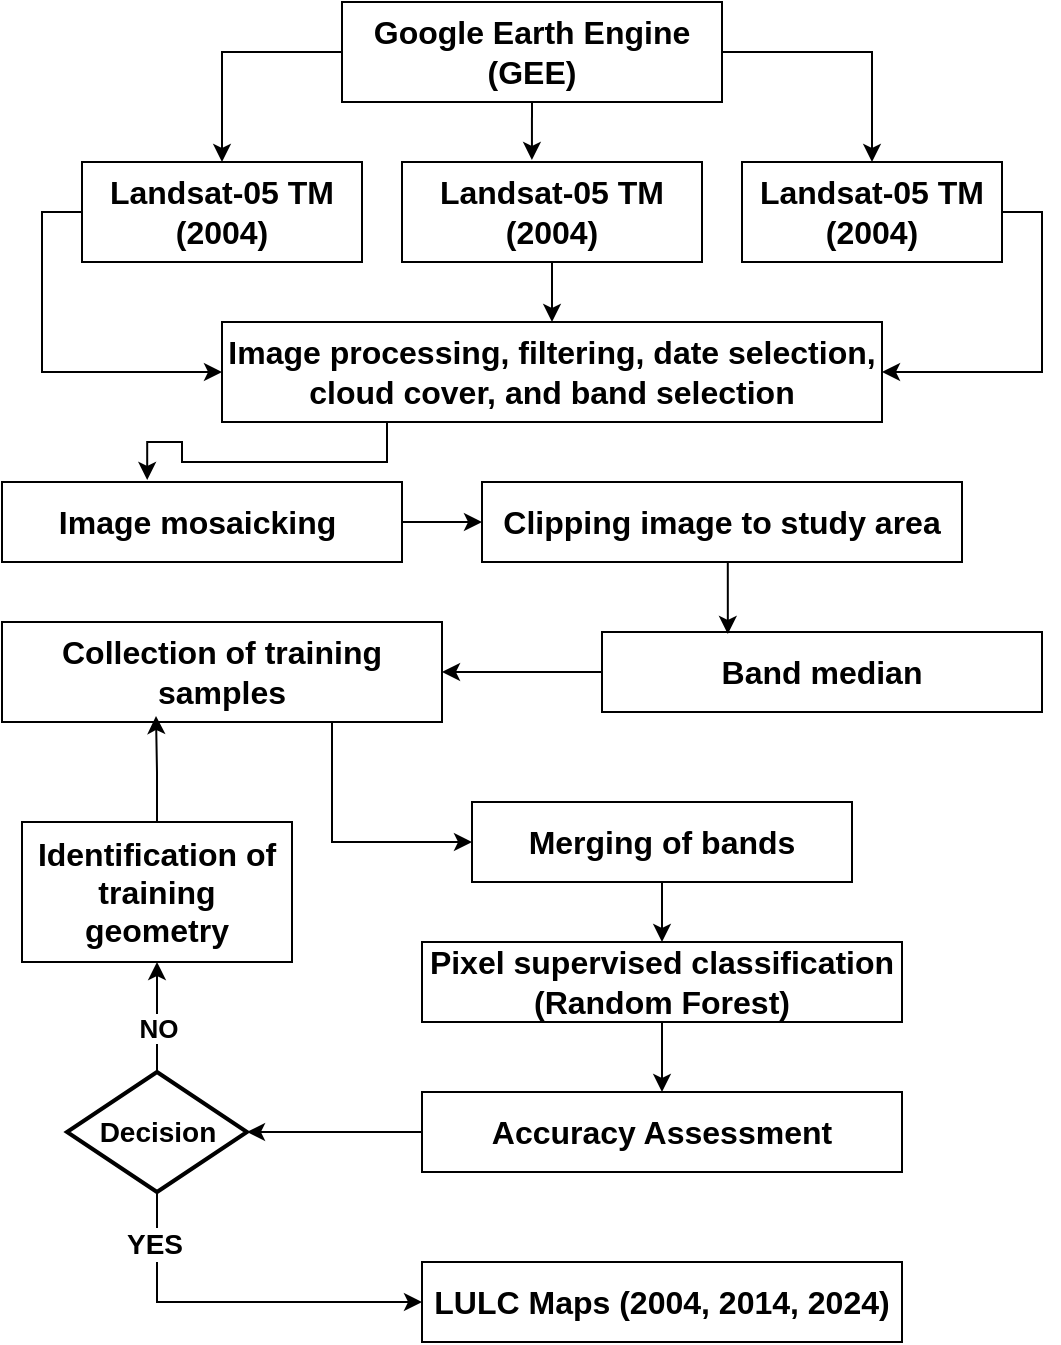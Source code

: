 <mxfile version="27.2.0">
  <diagram name="Page-1" id="bkbml11WEsmU4Ul7aOmc">
    <mxGraphModel dx="872" dy="439" grid="1" gridSize="10" guides="1" tooltips="1" connect="1" arrows="1" fold="1" page="1" pageScale="1" pageWidth="827" pageHeight="1169" math="0" shadow="0">
      <root>
        <mxCell id="0" />
        <mxCell id="1" parent="0" />
        <mxCell id="v_S5VonyDdlzh0pliYqW-7" style="edgeStyle=orthogonalEdgeStyle;rounded=0;orthogonalLoop=1;jettySize=auto;html=1;exitX=1;exitY=0.5;exitDx=0;exitDy=0;" parent="1" source="v_S5VonyDdlzh0pliYqW-1" target="v_S5VonyDdlzh0pliYqW-5" edge="1">
          <mxGeometry relative="1" as="geometry" />
        </mxCell>
        <mxCell id="v_S5VonyDdlzh0pliYqW-8" style="edgeStyle=orthogonalEdgeStyle;rounded=0;orthogonalLoop=1;jettySize=auto;html=1;exitX=0;exitY=0.5;exitDx=0;exitDy=0;entryX=0.5;entryY=0;entryDx=0;entryDy=0;" parent="1" source="v_S5VonyDdlzh0pliYqW-1" target="v_S5VonyDdlzh0pliYqW-3" edge="1">
          <mxGeometry relative="1" as="geometry" />
        </mxCell>
        <mxCell id="v_S5VonyDdlzh0pliYqW-1" value="&lt;b&gt;&lt;font style=&quot;font-size: 16px;&quot;&gt;Google Earth Engine (GEE)&lt;/font&gt;&lt;/b&gt;" style="rounded=0;whiteSpace=wrap;html=1;" parent="1" vertex="1">
          <mxGeometry x="260" y="40" width="190" height="50" as="geometry" />
        </mxCell>
        <mxCell id="v_S5VonyDdlzh0pliYqW-10" style="edgeStyle=orthogonalEdgeStyle;rounded=0;orthogonalLoop=1;jettySize=auto;html=1;exitX=0;exitY=0.5;exitDx=0;exitDy=0;entryX=0;entryY=0.5;entryDx=0;entryDy=0;" parent="1" source="v_S5VonyDdlzh0pliYqW-3" target="v_S5VonyDdlzh0pliYqW-9" edge="1">
          <mxGeometry relative="1" as="geometry" />
        </mxCell>
        <mxCell id="v_S5VonyDdlzh0pliYqW-3" value="&lt;b&gt;&lt;font style=&quot;font-size: 16px;&quot;&gt;Landsat-05 TM&lt;br&gt;(2004)&lt;/font&gt;&lt;/b&gt;" style="rounded=0;whiteSpace=wrap;html=1;" parent="1" vertex="1">
          <mxGeometry x="130" y="120" width="140" height="50" as="geometry" />
        </mxCell>
        <mxCell id="v_S5VonyDdlzh0pliYqW-11" style="edgeStyle=orthogonalEdgeStyle;rounded=0;orthogonalLoop=1;jettySize=auto;html=1;exitX=0.5;exitY=1;exitDx=0;exitDy=0;entryX=0.5;entryY=0;entryDx=0;entryDy=0;" parent="1" source="v_S5VonyDdlzh0pliYqW-4" target="v_S5VonyDdlzh0pliYqW-9" edge="1">
          <mxGeometry relative="1" as="geometry" />
        </mxCell>
        <mxCell id="v_S5VonyDdlzh0pliYqW-4" value="&lt;b&gt;&lt;font style=&quot;font-size: 16px;&quot;&gt;Landsat-05 TM&lt;br&gt;(2004)&lt;/font&gt;&lt;/b&gt;" style="rounded=0;whiteSpace=wrap;html=1;" parent="1" vertex="1">
          <mxGeometry x="290" y="120" width="150" height="50" as="geometry" />
        </mxCell>
        <mxCell id="v_S5VonyDdlzh0pliYqW-12" style="edgeStyle=orthogonalEdgeStyle;rounded=0;orthogonalLoop=1;jettySize=auto;html=1;exitX=1;exitY=0.5;exitDx=0;exitDy=0;entryX=1;entryY=0.5;entryDx=0;entryDy=0;" parent="1" source="v_S5VonyDdlzh0pliYqW-5" target="v_S5VonyDdlzh0pliYqW-9" edge="1">
          <mxGeometry relative="1" as="geometry" />
        </mxCell>
        <mxCell id="v_S5VonyDdlzh0pliYqW-5" value="&lt;b&gt;&lt;font style=&quot;font-size: 16px;&quot;&gt;Landsat-05 TM&lt;br&gt;(2004)&lt;/font&gt;&lt;/b&gt;" style="rounded=0;whiteSpace=wrap;html=1;" parent="1" vertex="1">
          <mxGeometry x="460" y="120" width="130" height="50" as="geometry" />
        </mxCell>
        <mxCell id="v_S5VonyDdlzh0pliYqW-6" style="edgeStyle=orthogonalEdgeStyle;rounded=0;orthogonalLoop=1;jettySize=auto;html=1;exitX=0.5;exitY=1;exitDx=0;exitDy=0;entryX=0.433;entryY=-0.02;entryDx=0;entryDy=0;entryPerimeter=0;" parent="1" source="v_S5VonyDdlzh0pliYqW-1" target="v_S5VonyDdlzh0pliYqW-4" edge="1">
          <mxGeometry relative="1" as="geometry" />
        </mxCell>
        <mxCell id="v_S5VonyDdlzh0pliYqW-9" value="&lt;b&gt;&lt;font style=&quot;font-size: 16px;&quot;&gt;Image processing, filtering, date selection, cloud cover, and band selection&lt;/font&gt;&lt;/b&gt;" style="rounded=0;whiteSpace=wrap;html=1;" parent="1" vertex="1">
          <mxGeometry x="200" y="200" width="330" height="50" as="geometry" />
        </mxCell>
        <mxCell id="v_S5VonyDdlzh0pliYqW-20" style="edgeStyle=orthogonalEdgeStyle;rounded=0;orthogonalLoop=1;jettySize=auto;html=1;exitX=1;exitY=0.5;exitDx=0;exitDy=0;entryX=0;entryY=0.5;entryDx=0;entryDy=0;" parent="1" source="v_S5VonyDdlzh0pliYqW-13" target="v_S5VonyDdlzh0pliYqW-14" edge="1">
          <mxGeometry relative="1" as="geometry" />
        </mxCell>
        <mxCell id="v_S5VonyDdlzh0pliYqW-13" value="&lt;span style=&quot;font-size: 16px;&quot;&gt;&lt;b&gt;Image mosaicking&amp;nbsp;&lt;/b&gt;&lt;/span&gt;" style="rounded=0;whiteSpace=wrap;html=1;" parent="1" vertex="1">
          <mxGeometry x="90" y="280" width="200" height="40" as="geometry" />
        </mxCell>
        <mxCell id="v_S5VonyDdlzh0pliYqW-14" value="&lt;span style=&quot;font-size: 16px;&quot;&gt;&lt;b&gt;Clipping image to study area&lt;/b&gt;&lt;/span&gt;" style="rounded=0;whiteSpace=wrap;html=1;" parent="1" vertex="1">
          <mxGeometry x="330" y="280" width="240" height="40" as="geometry" />
        </mxCell>
        <mxCell id="v_S5VonyDdlzh0pliYqW-23" style="edgeStyle=orthogonalEdgeStyle;rounded=0;orthogonalLoop=1;jettySize=auto;html=1;exitX=0;exitY=0.5;exitDx=0;exitDy=0;entryX=1;entryY=0.5;entryDx=0;entryDy=0;" parent="1" source="v_S5VonyDdlzh0pliYqW-15" target="v_S5VonyDdlzh0pliYqW-16" edge="1">
          <mxGeometry relative="1" as="geometry" />
        </mxCell>
        <mxCell id="v_S5VonyDdlzh0pliYqW-15" value="&lt;span style=&quot;font-size: 16px;&quot;&gt;&lt;b&gt;Band median&lt;/b&gt;&lt;/span&gt;" style="rounded=0;whiteSpace=wrap;html=1;" parent="1" vertex="1">
          <mxGeometry x="390" y="355" width="220" height="40" as="geometry" />
        </mxCell>
        <mxCell id="S091G2MCqINUJ3p7p08H-8" style="edgeStyle=orthogonalEdgeStyle;rounded=0;orthogonalLoop=1;jettySize=auto;html=1;exitX=0.75;exitY=1;exitDx=0;exitDy=0;entryX=0;entryY=0.5;entryDx=0;entryDy=0;" edge="1" parent="1" source="v_S5VonyDdlzh0pliYqW-16" target="v_S5VonyDdlzh0pliYqW-17">
          <mxGeometry relative="1" as="geometry" />
        </mxCell>
        <mxCell id="v_S5VonyDdlzh0pliYqW-16" value="&lt;span style=&quot;font-size: 16px;&quot;&gt;&lt;b&gt;Collection of training samples&lt;/b&gt;&lt;/span&gt;" style="rounded=0;whiteSpace=wrap;html=1;" parent="1" vertex="1">
          <mxGeometry x="90" y="350" width="220" height="50" as="geometry" />
        </mxCell>
        <mxCell id="S091G2MCqINUJ3p7p08H-9" style="edgeStyle=orthogonalEdgeStyle;rounded=0;orthogonalLoop=1;jettySize=auto;html=1;exitX=0.5;exitY=1;exitDx=0;exitDy=0;entryX=0.5;entryY=0;entryDx=0;entryDy=0;" edge="1" parent="1" source="v_S5VonyDdlzh0pliYqW-17" target="v_S5VonyDdlzh0pliYqW-18">
          <mxGeometry relative="1" as="geometry" />
        </mxCell>
        <mxCell id="v_S5VonyDdlzh0pliYqW-17" value="&lt;span style=&quot;font-size: 16px;&quot;&gt;&lt;b&gt;Merging of bands&lt;/b&gt;&lt;/span&gt;" style="rounded=0;whiteSpace=wrap;html=1;" parent="1" vertex="1">
          <mxGeometry x="325" y="440" width="190" height="40" as="geometry" />
        </mxCell>
        <mxCell id="v_S5VonyDdlzh0pliYqW-38" style="edgeStyle=orthogonalEdgeStyle;rounded=0;orthogonalLoop=1;jettySize=auto;html=1;exitX=0.5;exitY=1;exitDx=0;exitDy=0;entryX=0.5;entryY=0;entryDx=0;entryDy=0;" parent="1" source="v_S5VonyDdlzh0pliYqW-18" target="v_S5VonyDdlzh0pliYqW-27" edge="1">
          <mxGeometry relative="1" as="geometry" />
        </mxCell>
        <mxCell id="v_S5VonyDdlzh0pliYqW-18" value="&lt;span style=&quot;font-size: 16px;&quot;&gt;&lt;b&gt;Pixel supervised classification&lt;/b&gt;&lt;/span&gt;&lt;div&gt;&lt;span style=&quot;font-size: 16px;&quot;&gt;&lt;b&gt;(Random Forest)&lt;/b&gt;&lt;/span&gt;&lt;/div&gt;" style="rounded=0;whiteSpace=wrap;html=1;" parent="1" vertex="1">
          <mxGeometry x="300" y="510" width="240" height="40" as="geometry" />
        </mxCell>
        <mxCell id="v_S5VonyDdlzh0pliYqW-19" style="edgeStyle=orthogonalEdgeStyle;rounded=0;orthogonalLoop=1;jettySize=auto;html=1;exitX=0.25;exitY=1;exitDx=0;exitDy=0;entryX=0.363;entryY=-0.025;entryDx=0;entryDy=0;entryPerimeter=0;" parent="1" source="v_S5VonyDdlzh0pliYqW-9" target="v_S5VonyDdlzh0pliYqW-13" edge="1">
          <mxGeometry relative="1" as="geometry" />
        </mxCell>
        <mxCell id="v_S5VonyDdlzh0pliYqW-33" style="edgeStyle=orthogonalEdgeStyle;rounded=0;orthogonalLoop=1;jettySize=auto;html=1;exitX=0.5;exitY=1;exitDx=0;exitDy=0;exitPerimeter=0;entryX=0;entryY=0.5;entryDx=0;entryDy=0;" parent="1" source="v_S5VonyDdlzh0pliYqW-26" target="v_S5VonyDdlzh0pliYqW-30" edge="1">
          <mxGeometry relative="1" as="geometry" />
        </mxCell>
        <mxCell id="v_S5VonyDdlzh0pliYqW-34" value="&lt;font style=&quot;font-size: 14px;&quot;&gt;&lt;b&gt;YES&lt;/b&gt;&lt;/font&gt;" style="edgeLabel;html=1;align=center;verticalAlign=middle;resizable=0;points=[];" parent="v_S5VonyDdlzh0pliYqW-33" vertex="1" connectable="0">
          <mxGeometry x="-0.721" y="-2" relative="1" as="geometry">
            <mxPoint as="offset" />
          </mxGeometry>
        </mxCell>
        <mxCell id="S091G2MCqINUJ3p7p08H-3" style="edgeStyle=orthogonalEdgeStyle;rounded=0;orthogonalLoop=1;jettySize=auto;html=1;exitX=0.5;exitY=0;exitDx=0;exitDy=0;exitPerimeter=0;entryX=0.5;entryY=1;entryDx=0;entryDy=0;" edge="1" parent="1" source="v_S5VonyDdlzh0pliYqW-26" target="S091G2MCqINUJ3p7p08H-1">
          <mxGeometry relative="1" as="geometry" />
        </mxCell>
        <mxCell id="S091G2MCqINUJ3p7p08H-4" value="&lt;b&gt;&lt;font style=&quot;font-size: 13px;&quot;&gt;NO&lt;/font&gt;&lt;/b&gt;" style="edgeLabel;html=1;align=center;verticalAlign=middle;resizable=0;points=[];" vertex="1" connectable="0" parent="S091G2MCqINUJ3p7p08H-3">
          <mxGeometry x="-0.2" y="1" relative="1" as="geometry">
            <mxPoint x="1" as="offset" />
          </mxGeometry>
        </mxCell>
        <mxCell id="v_S5VonyDdlzh0pliYqW-26" value="&lt;b&gt;&lt;font style=&quot;font-size: 14px;&quot;&gt;Decision&lt;/font&gt;&lt;/b&gt;" style="strokeWidth=2;html=1;shape=mxgraph.flowchart.decision;whiteSpace=wrap;" parent="1" vertex="1">
          <mxGeometry x="122.5" y="575" width="90" height="60" as="geometry" />
        </mxCell>
        <mxCell id="v_S5VonyDdlzh0pliYqW-27" value="&lt;span style=&quot;font-size: 16px;&quot;&gt;&lt;b&gt;Accuracy Assessment&lt;/b&gt;&lt;/span&gt;" style="rounded=0;whiteSpace=wrap;html=1;" parent="1" vertex="1">
          <mxGeometry x="300" y="585" width="240" height="40" as="geometry" />
        </mxCell>
        <mxCell id="v_S5VonyDdlzh0pliYqW-30" value="&lt;span style=&quot;font-size: 16px;&quot;&gt;&lt;b&gt;LULC Maps (2004, 2014, 2024)&lt;/b&gt;&lt;/span&gt;" style="rounded=0;whiteSpace=wrap;html=1;" parent="1" vertex="1">
          <mxGeometry x="300" y="670" width="240" height="40" as="geometry" />
        </mxCell>
        <mxCell id="v_S5VonyDdlzh0pliYqW-31" style="edgeStyle=orthogonalEdgeStyle;rounded=0;orthogonalLoop=1;jettySize=auto;html=1;exitX=0;exitY=0.5;exitDx=0;exitDy=0;entryX=1;entryY=0.5;entryDx=0;entryDy=0;entryPerimeter=0;" parent="1" source="v_S5VonyDdlzh0pliYqW-27" target="v_S5VonyDdlzh0pliYqW-26" edge="1">
          <mxGeometry relative="1" as="geometry" />
        </mxCell>
        <mxCell id="v_S5VonyDdlzh0pliYqW-35" style="edgeStyle=orthogonalEdgeStyle;rounded=0;orthogonalLoop=1;jettySize=auto;html=1;exitX=0.5;exitY=1;exitDx=0;exitDy=0;entryX=0.286;entryY=0.025;entryDx=0;entryDy=0;entryPerimeter=0;" parent="1" source="v_S5VonyDdlzh0pliYqW-14" target="v_S5VonyDdlzh0pliYqW-15" edge="1">
          <mxGeometry relative="1" as="geometry" />
        </mxCell>
        <mxCell id="S091G2MCqINUJ3p7p08H-1" value="&lt;span style=&quot;font-size: 16px;&quot;&gt;&lt;b&gt;Identification of training geometry&lt;/b&gt;&lt;/span&gt;" style="rounded=0;whiteSpace=wrap;html=1;" vertex="1" parent="1">
          <mxGeometry x="100" y="450" width="135" height="70" as="geometry" />
        </mxCell>
        <mxCell id="S091G2MCqINUJ3p7p08H-11" style="edgeStyle=orthogonalEdgeStyle;rounded=0;orthogonalLoop=1;jettySize=auto;html=1;exitX=0.5;exitY=0;exitDx=0;exitDy=0;entryX=0.35;entryY=0.94;entryDx=0;entryDy=0;entryPerimeter=0;" edge="1" parent="1" source="S091G2MCqINUJ3p7p08H-1" target="v_S5VonyDdlzh0pliYqW-16">
          <mxGeometry relative="1" as="geometry" />
        </mxCell>
      </root>
    </mxGraphModel>
  </diagram>
</mxfile>
